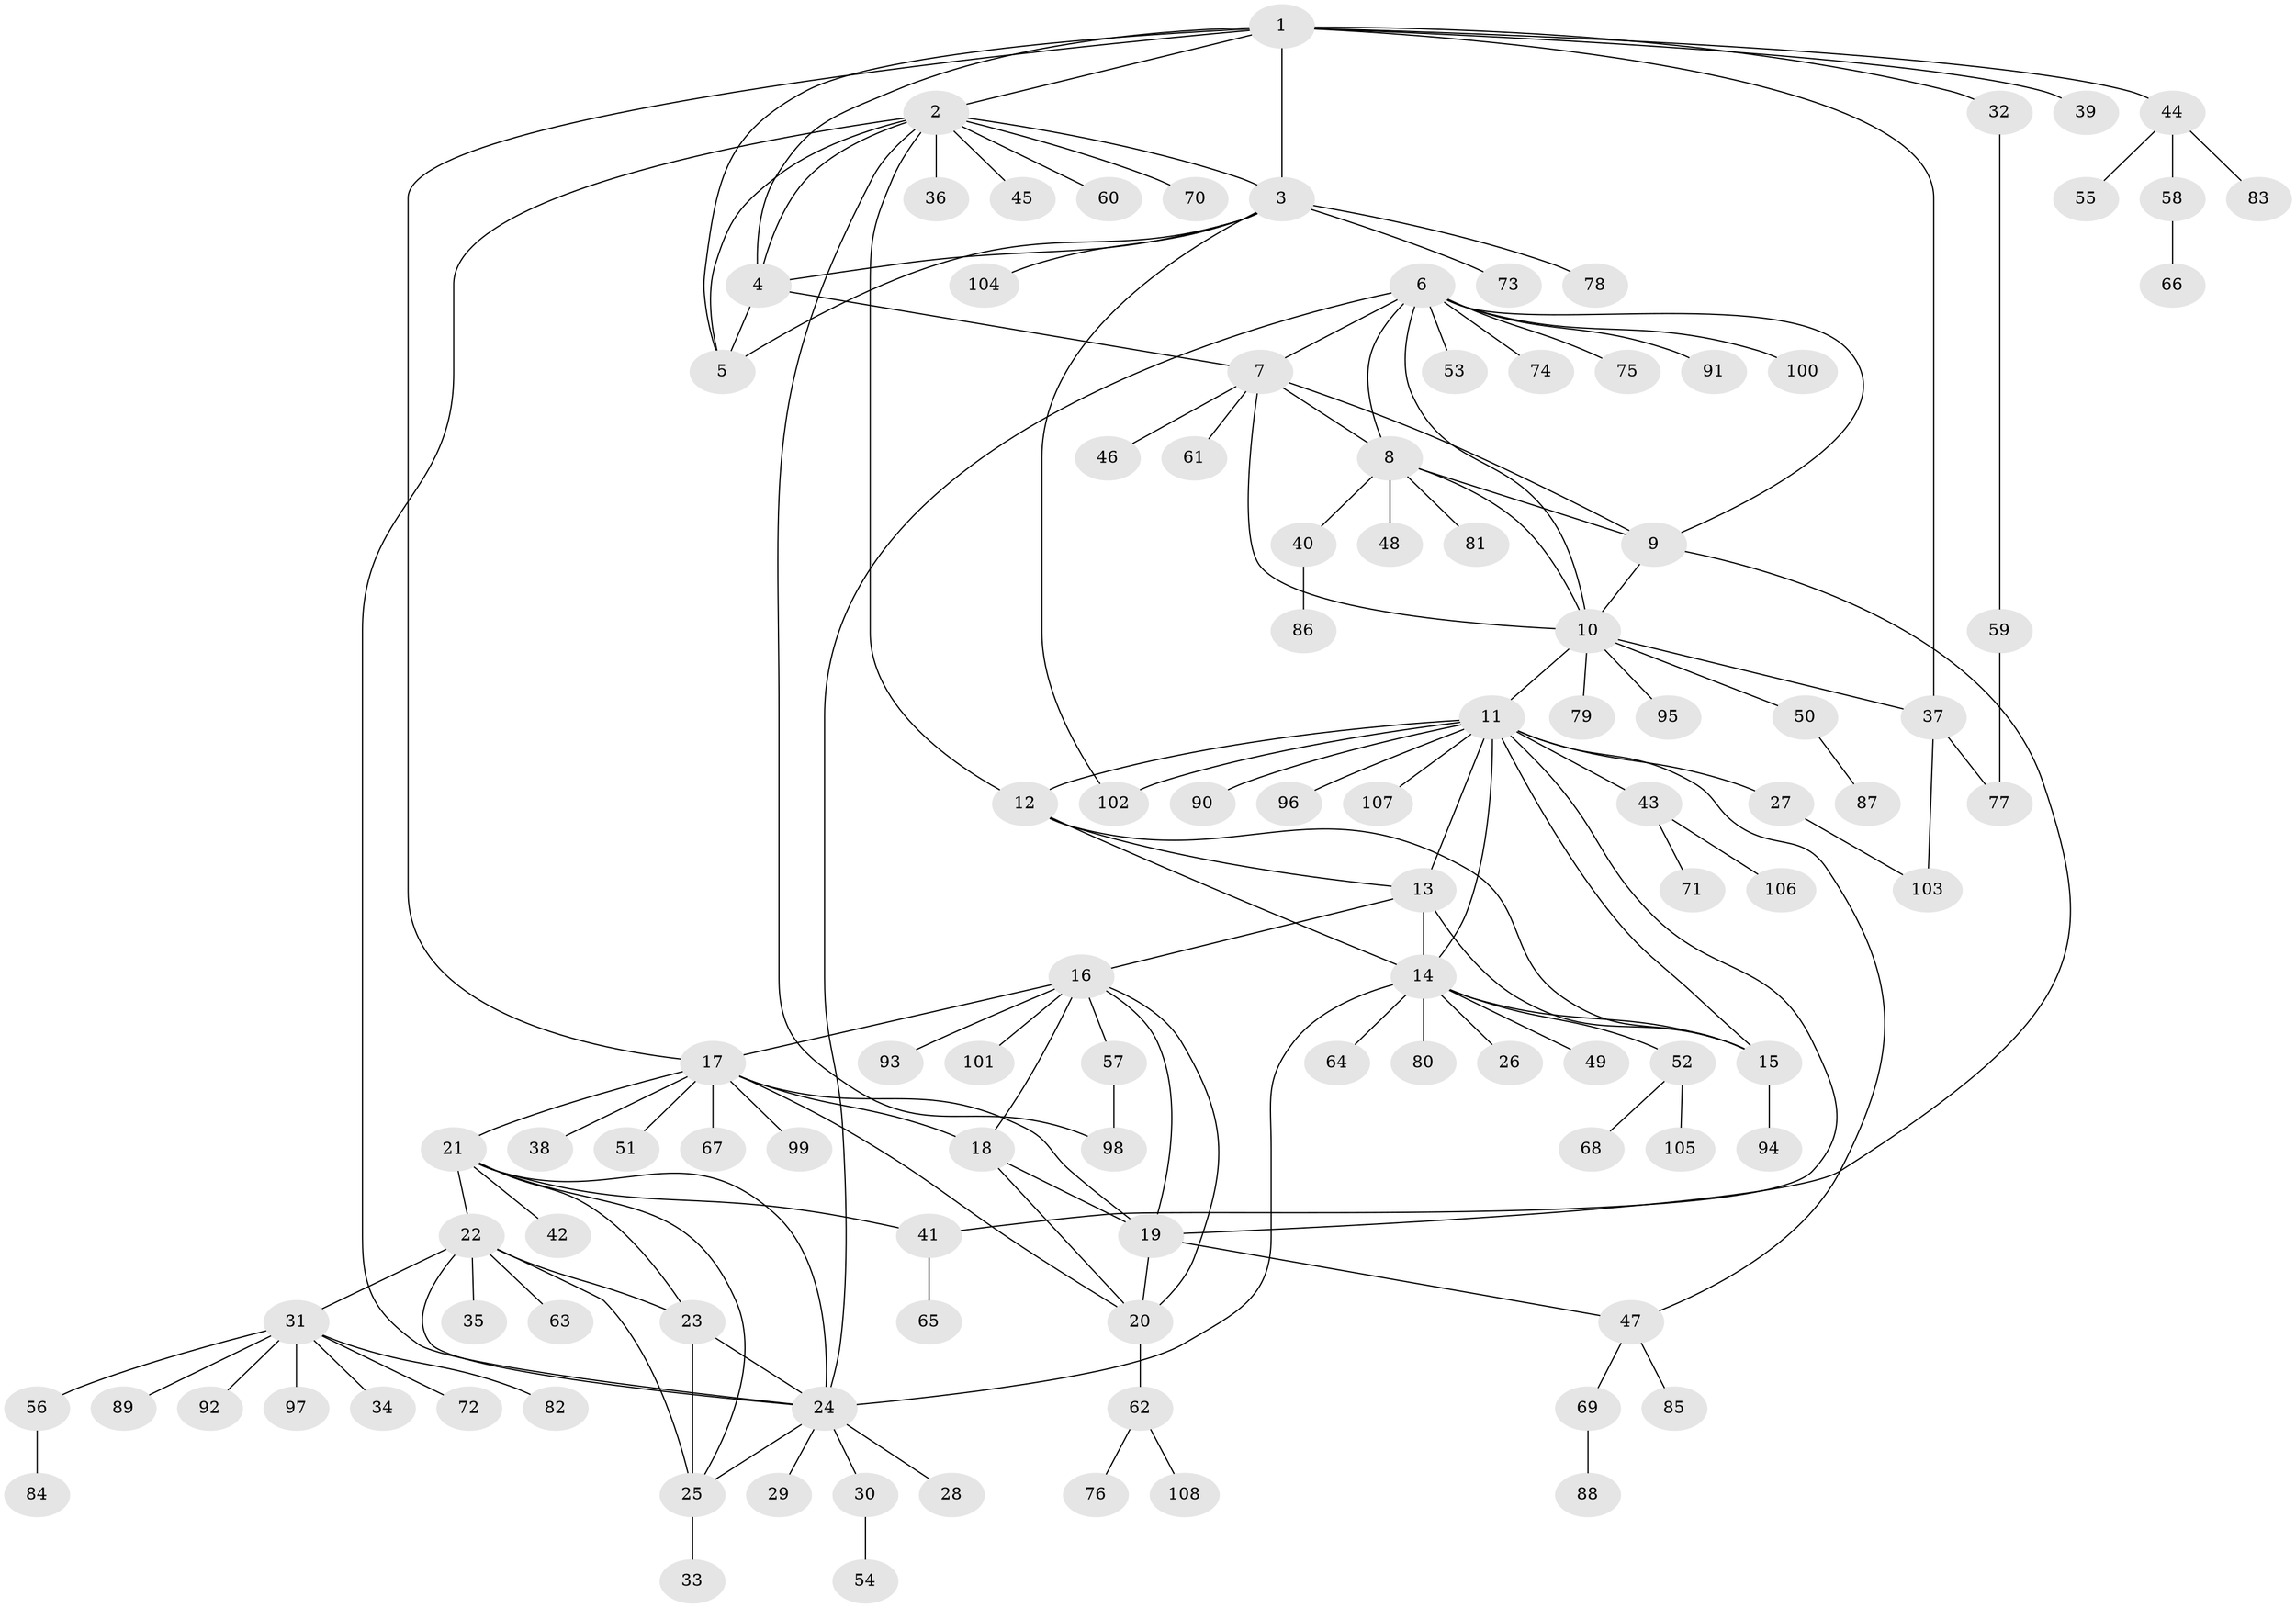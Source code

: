 // coarse degree distribution, {10: 0.012658227848101266, 9: 0.02531645569620253, 7: 0.0379746835443038, 4: 0.05063291139240506, 8: 0.02531645569620253, 11: 0.0379746835443038, 5: 0.05063291139240506, 13: 0.012658227848101266, 6: 0.012658227848101266, 2: 0.08860759493670886, 1: 0.6329113924050633, 3: 0.012658227848101266}
// Generated by graph-tools (version 1.1) at 2025/24/03/03/25 07:24:17]
// undirected, 108 vertices, 150 edges
graph export_dot {
graph [start="1"]
  node [color=gray90,style=filled];
  1;
  2;
  3;
  4;
  5;
  6;
  7;
  8;
  9;
  10;
  11;
  12;
  13;
  14;
  15;
  16;
  17;
  18;
  19;
  20;
  21;
  22;
  23;
  24;
  25;
  26;
  27;
  28;
  29;
  30;
  31;
  32;
  33;
  34;
  35;
  36;
  37;
  38;
  39;
  40;
  41;
  42;
  43;
  44;
  45;
  46;
  47;
  48;
  49;
  50;
  51;
  52;
  53;
  54;
  55;
  56;
  57;
  58;
  59;
  60;
  61;
  62;
  63;
  64;
  65;
  66;
  67;
  68;
  69;
  70;
  71;
  72;
  73;
  74;
  75;
  76;
  77;
  78;
  79;
  80;
  81;
  82;
  83;
  84;
  85;
  86;
  87;
  88;
  89;
  90;
  91;
  92;
  93;
  94;
  95;
  96;
  97;
  98;
  99;
  100;
  101;
  102;
  103;
  104;
  105;
  106;
  107;
  108;
  1 -- 2;
  1 -- 3;
  1 -- 4;
  1 -- 5;
  1 -- 17;
  1 -- 32;
  1 -- 37;
  1 -- 39;
  1 -- 44;
  2 -- 3;
  2 -- 4;
  2 -- 5;
  2 -- 12;
  2 -- 24;
  2 -- 36;
  2 -- 45;
  2 -- 60;
  2 -- 70;
  2 -- 98;
  3 -- 4;
  3 -- 5;
  3 -- 73;
  3 -- 78;
  3 -- 102;
  3 -- 104;
  4 -- 5;
  4 -- 7;
  6 -- 7;
  6 -- 8;
  6 -- 9;
  6 -- 10;
  6 -- 24;
  6 -- 53;
  6 -- 74;
  6 -- 75;
  6 -- 91;
  6 -- 100;
  7 -- 8;
  7 -- 9;
  7 -- 10;
  7 -- 46;
  7 -- 61;
  8 -- 9;
  8 -- 10;
  8 -- 40;
  8 -- 48;
  8 -- 81;
  9 -- 10;
  9 -- 19;
  10 -- 11;
  10 -- 37;
  10 -- 50;
  10 -- 79;
  10 -- 95;
  11 -- 12;
  11 -- 13;
  11 -- 14;
  11 -- 15;
  11 -- 27;
  11 -- 41;
  11 -- 43;
  11 -- 47;
  11 -- 90;
  11 -- 96;
  11 -- 102;
  11 -- 107;
  12 -- 13;
  12 -- 14;
  12 -- 15;
  13 -- 14;
  13 -- 15;
  13 -- 16;
  14 -- 15;
  14 -- 24;
  14 -- 26;
  14 -- 49;
  14 -- 52;
  14 -- 64;
  14 -- 80;
  15 -- 94;
  16 -- 17;
  16 -- 18;
  16 -- 19;
  16 -- 20;
  16 -- 57;
  16 -- 93;
  16 -- 101;
  17 -- 18;
  17 -- 19;
  17 -- 20;
  17 -- 21;
  17 -- 38;
  17 -- 51;
  17 -- 67;
  17 -- 99;
  18 -- 19;
  18 -- 20;
  19 -- 20;
  19 -- 47;
  20 -- 62;
  21 -- 22;
  21 -- 23;
  21 -- 24;
  21 -- 25;
  21 -- 41;
  21 -- 42;
  22 -- 23;
  22 -- 24;
  22 -- 25;
  22 -- 31;
  22 -- 35;
  22 -- 63;
  23 -- 24;
  23 -- 25;
  24 -- 25;
  24 -- 28;
  24 -- 29;
  24 -- 30;
  25 -- 33;
  27 -- 103;
  30 -- 54;
  31 -- 34;
  31 -- 56;
  31 -- 72;
  31 -- 82;
  31 -- 89;
  31 -- 92;
  31 -- 97;
  32 -- 59;
  37 -- 77;
  37 -- 103;
  40 -- 86;
  41 -- 65;
  43 -- 71;
  43 -- 106;
  44 -- 55;
  44 -- 58;
  44 -- 83;
  47 -- 69;
  47 -- 85;
  50 -- 87;
  52 -- 68;
  52 -- 105;
  56 -- 84;
  57 -- 98;
  58 -- 66;
  59 -- 77;
  62 -- 76;
  62 -- 108;
  69 -- 88;
}
